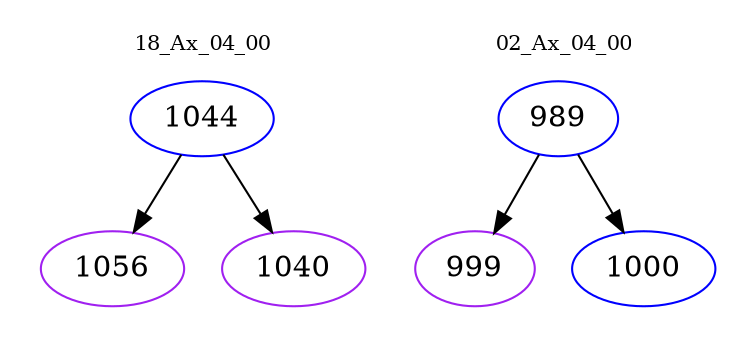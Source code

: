 digraph{
subgraph cluster_0 {
color = white
label = "18_Ax_04_00";
fontsize=10;
T0_1044 [label="1044", color="blue"]
T0_1044 -> T0_1056 [color="black"]
T0_1056 [label="1056", color="purple"]
T0_1044 -> T0_1040 [color="black"]
T0_1040 [label="1040", color="purple"]
}
subgraph cluster_1 {
color = white
label = "02_Ax_04_00";
fontsize=10;
T1_989 [label="989", color="blue"]
T1_989 -> T1_999 [color="black"]
T1_999 [label="999", color="purple"]
T1_989 -> T1_1000 [color="black"]
T1_1000 [label="1000", color="blue"]
}
}
